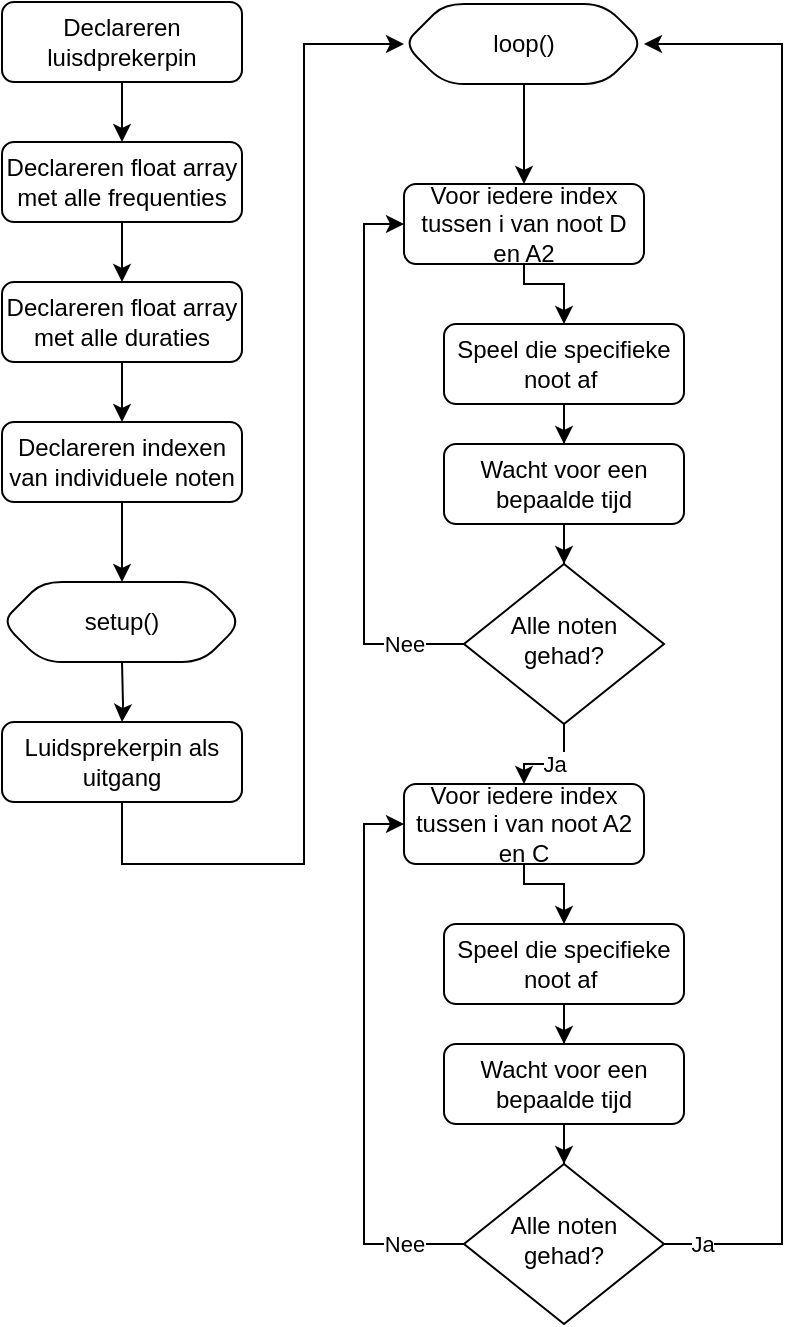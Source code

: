 <mxfile version="16.5.1" type="device"><diagram id="C5RBs43oDa-KdzZeNtuy" name="Page-1"><mxGraphModel dx="702" dy="905" grid="1" gridSize="10" guides="1" tooltips="1" connect="1" arrows="1" fold="1" page="1" pageScale="1" pageWidth="827" pageHeight="1169" math="0" shadow="0"><root><mxCell id="WIyWlLk6GJQsqaUBKTNV-0"/><mxCell id="WIyWlLk6GJQsqaUBKTNV-1" parent="WIyWlLk6GJQsqaUBKTNV-0"/><mxCell id="mGlGTWSdZa69gXoQCN-1-30" value="" style="edgeStyle=orthogonalEdgeStyle;rounded=0;orthogonalLoop=1;jettySize=auto;html=1;" parent="WIyWlLk6GJQsqaUBKTNV-1" source="mGlGTWSdZa69gXoQCN-1-0" target="mGlGTWSdZa69gXoQCN-1-3" edge="1"><mxGeometry relative="1" as="geometry"/></mxCell><mxCell id="mGlGTWSdZa69gXoQCN-1-0" value="Declareren luisdprekerpin" style="rounded=1;whiteSpace=wrap;html=1;fontSize=12;glass=0;strokeWidth=1;shadow=0;" parent="WIyWlLk6GJQsqaUBKTNV-1" vertex="1"><mxGeometry x="140" y="89" width="120" height="40" as="geometry"/></mxCell><mxCell id="mGlGTWSdZa69gXoQCN-1-31" value="" style="edgeStyle=orthogonalEdgeStyle;rounded=0;orthogonalLoop=1;jettySize=auto;html=1;" parent="WIyWlLk6GJQsqaUBKTNV-1" source="mGlGTWSdZa69gXoQCN-1-3" target="mGlGTWSdZa69gXoQCN-1-4" edge="1"><mxGeometry relative="1" as="geometry"/></mxCell><mxCell id="mGlGTWSdZa69gXoQCN-1-3" value="Declareren float array met alle frequenties" style="rounded=1;whiteSpace=wrap;html=1;fontSize=12;glass=0;strokeWidth=1;shadow=0;" parent="WIyWlLk6GJQsqaUBKTNV-1" vertex="1"><mxGeometry x="140" y="159" width="120" height="40" as="geometry"/></mxCell><mxCell id="mGlGTWSdZa69gXoQCN-1-32" value="" style="edgeStyle=orthogonalEdgeStyle;rounded=0;orthogonalLoop=1;jettySize=auto;html=1;" parent="WIyWlLk6GJQsqaUBKTNV-1" source="mGlGTWSdZa69gXoQCN-1-4" target="mGlGTWSdZa69gXoQCN-1-5" edge="1"><mxGeometry relative="1" as="geometry"/></mxCell><mxCell id="mGlGTWSdZa69gXoQCN-1-4" value="Declareren float array met alle duraties" style="rounded=1;whiteSpace=wrap;html=1;fontSize=12;glass=0;strokeWidth=1;shadow=0;" parent="WIyWlLk6GJQsqaUBKTNV-1" vertex="1"><mxGeometry x="140" y="229" width="120" height="40" as="geometry"/></mxCell><mxCell id="mGlGTWSdZa69gXoQCN-1-33" value="" style="edgeStyle=orthogonalEdgeStyle;rounded=0;orthogonalLoop=1;jettySize=auto;html=1;" parent="WIyWlLk6GJQsqaUBKTNV-1" source="mGlGTWSdZa69gXoQCN-1-5" edge="1"><mxGeometry relative="1" as="geometry"><mxPoint x="200" y="379" as="targetPoint"/></mxGeometry></mxCell><mxCell id="mGlGTWSdZa69gXoQCN-1-5" value="Declareren indexen van individuele noten" style="rounded=1;whiteSpace=wrap;html=1;fontSize=12;glass=0;strokeWidth=1;shadow=0;" parent="WIyWlLk6GJQsqaUBKTNV-1" vertex="1"><mxGeometry x="140" y="299" width="120" height="40" as="geometry"/></mxCell><mxCell id="mGlGTWSdZa69gXoQCN-1-34" value="" style="edgeStyle=orthogonalEdgeStyle;rounded=0;orthogonalLoop=1;jettySize=auto;html=1;" parent="WIyWlLk6GJQsqaUBKTNV-1" target="mGlGTWSdZa69gXoQCN-1-7" edge="1"><mxGeometry relative="1" as="geometry"><mxPoint x="200" y="419" as="sourcePoint"/></mxGeometry></mxCell><mxCell id="mGlGTWSdZa69gXoQCN-1-7" value="Luidsprekerpin als uitgang" style="rounded=1;whiteSpace=wrap;html=1;fontSize=12;glass=0;strokeWidth=1;shadow=0;" parent="WIyWlLk6GJQsqaUBKTNV-1" vertex="1"><mxGeometry x="140" y="449" width="120" height="40" as="geometry"/></mxCell><mxCell id="mGlGTWSdZa69gXoQCN-1-40" style="edgeStyle=orthogonalEdgeStyle;rounded=0;orthogonalLoop=1;jettySize=auto;html=1;entryX=0.5;entryY=0;entryDx=0;entryDy=0;" parent="WIyWlLk6GJQsqaUBKTNV-1" source="mGlGTWSdZa69gXoQCN-1-8" target="mGlGTWSdZa69gXoQCN-1-13" edge="1"><mxGeometry relative="1" as="geometry"/></mxCell><mxCell id="mGlGTWSdZa69gXoQCN-1-8" value="loop()" style="shape=hexagon;perimeter=hexagonPerimeter2;whiteSpace=wrap;html=1;fixedSize=1;rounded=1;glass=0;strokeWidth=1;shadow=0;" parent="WIyWlLk6GJQsqaUBKTNV-1" vertex="1"><mxGeometry x="341" y="90" width="120" height="40" as="geometry"/></mxCell><mxCell id="mGlGTWSdZa69gXoQCN-1-41" style="edgeStyle=orthogonalEdgeStyle;rounded=0;orthogonalLoop=1;jettySize=auto;html=1;entryX=0.5;entryY=0;entryDx=0;entryDy=0;" parent="WIyWlLk6GJQsqaUBKTNV-1" source="mGlGTWSdZa69gXoQCN-1-13" target="mGlGTWSdZa69gXoQCN-1-14" edge="1"><mxGeometry relative="1" as="geometry"><Array as="points"><mxPoint x="401" y="230"/><mxPoint x="421" y="230"/></Array></mxGeometry></mxCell><mxCell id="mGlGTWSdZa69gXoQCN-1-13" value="Voor iedere index tussen i van noot D en A2" style="rounded=1;whiteSpace=wrap;html=1;fontSize=12;glass=0;strokeWidth=1;shadow=0;" parent="WIyWlLk6GJQsqaUBKTNV-1" vertex="1"><mxGeometry x="341" y="180" width="120" height="40" as="geometry"/></mxCell><mxCell id="mGlGTWSdZa69gXoQCN-1-42" style="edgeStyle=orthogonalEdgeStyle;rounded=0;orthogonalLoop=1;jettySize=auto;html=1;" parent="WIyWlLk6GJQsqaUBKTNV-1" source="mGlGTWSdZa69gXoQCN-1-14" target="mGlGTWSdZa69gXoQCN-1-15" edge="1"><mxGeometry relative="1" as="geometry"/></mxCell><mxCell id="mGlGTWSdZa69gXoQCN-1-14" value="Speel die specifieke noot af&amp;nbsp;" style="rounded=1;whiteSpace=wrap;html=1;fontSize=12;glass=0;strokeWidth=1;shadow=0;" parent="WIyWlLk6GJQsqaUBKTNV-1" vertex="1"><mxGeometry x="361" y="250" width="120" height="40" as="geometry"/></mxCell><mxCell id="mGlGTWSdZa69gXoQCN-1-43" style="edgeStyle=orthogonalEdgeStyle;rounded=0;orthogonalLoop=1;jettySize=auto;html=1;entryX=0.5;entryY=0;entryDx=0;entryDy=0;" parent="WIyWlLk6GJQsqaUBKTNV-1" source="mGlGTWSdZa69gXoQCN-1-15" target="mGlGTWSdZa69gXoQCN-1-16" edge="1"><mxGeometry relative="1" as="geometry"/></mxCell><mxCell id="mGlGTWSdZa69gXoQCN-1-15" value="Wacht voor een bepaalde tijd" style="rounded=1;whiteSpace=wrap;html=1;fontSize=12;glass=0;strokeWidth=1;shadow=0;" parent="WIyWlLk6GJQsqaUBKTNV-1" vertex="1"><mxGeometry x="361" y="310" width="120" height="40" as="geometry"/></mxCell><mxCell id="mGlGTWSdZa69gXoQCN-1-22" value="Ja" style="edgeStyle=orthogonalEdgeStyle;rounded=0;orthogonalLoop=1;jettySize=auto;html=1;entryX=0.5;entryY=0;entryDx=0;entryDy=0;" parent="WIyWlLk6GJQsqaUBKTNV-1" source="mGlGTWSdZa69gXoQCN-1-16" edge="1" target="NDbryH2t6IntMjhXygxL-2"><mxGeometry relative="1" as="geometry"><mxPoint x="421" y="480" as="targetPoint"/></mxGeometry></mxCell><mxCell id="mGlGTWSdZa69gXoQCN-1-16" value="Alle noten gehad?" style="rhombus;whiteSpace=wrap;html=1;shadow=0;fontFamily=Helvetica;fontSize=12;align=center;strokeWidth=1;spacing=6;spacingTop=-4;" parent="WIyWlLk6GJQsqaUBKTNV-1" vertex="1"><mxGeometry x="371" y="370" width="100" height="80" as="geometry"/></mxCell><mxCell id="mGlGTWSdZa69gXoQCN-1-38" value="" style="edgeStyle=orthogonalEdgeStyle;rounded=0;orthogonalLoop=1;jettySize=auto;html=1;exitX=0.5;exitY=1;exitDx=0;exitDy=0;" parent="WIyWlLk6GJQsqaUBKTNV-1" source="mGlGTWSdZa69gXoQCN-1-7" target="mGlGTWSdZa69gXoQCN-1-8" edge="1"><mxGeometry relative="1" as="geometry"><Array as="points"><mxPoint x="200" y="520"/><mxPoint x="291" y="520"/><mxPoint x="291" y="110"/></Array><mxPoint x="260" y="620" as="sourcePoint"/></mxGeometry></mxCell><mxCell id="mGlGTWSdZa69gXoQCN-1-25" value="Nee" style="edgeStyle=orthogonalEdgeStyle;rounded=0;orthogonalLoop=1;jettySize=auto;html=1;entryX=0;entryY=0.5;entryDx=0;entryDy=0;exitX=0;exitY=0.5;exitDx=0;exitDy=0;" parent="WIyWlLk6GJQsqaUBKTNV-1" source="mGlGTWSdZa69gXoQCN-1-16" target="mGlGTWSdZa69gXoQCN-1-13" edge="1"><mxGeometry x="-0.786" relative="1" as="geometry"><Array as="points"><mxPoint x="321" y="410"/><mxPoint x="321" y="200"/></Array><mxPoint as="offset"/></mxGeometry></mxCell><mxCell id="NDbryH2t6IntMjhXygxL-0" value="setup()" style="shape=hexagon;perimeter=hexagonPerimeter2;whiteSpace=wrap;html=1;fixedSize=1;rounded=1;glass=0;strokeWidth=1;shadow=0;" vertex="1" parent="WIyWlLk6GJQsqaUBKTNV-1"><mxGeometry x="140" y="379" width="120" height="40" as="geometry"/></mxCell><mxCell id="NDbryH2t6IntMjhXygxL-1" style="edgeStyle=orthogonalEdgeStyle;rounded=0;orthogonalLoop=1;jettySize=auto;html=1;entryX=0.5;entryY=0;entryDx=0;entryDy=0;" edge="1" parent="WIyWlLk6GJQsqaUBKTNV-1" source="NDbryH2t6IntMjhXygxL-2" target="NDbryH2t6IntMjhXygxL-4"><mxGeometry relative="1" as="geometry"><Array as="points"><mxPoint x="401" y="530"/><mxPoint x="421" y="530"/></Array></mxGeometry></mxCell><mxCell id="NDbryH2t6IntMjhXygxL-2" value="Voor iedere index tussen i van noot A2 en C" style="rounded=1;whiteSpace=wrap;html=1;fontSize=12;glass=0;strokeWidth=1;shadow=0;" vertex="1" parent="WIyWlLk6GJQsqaUBKTNV-1"><mxGeometry x="341" y="480" width="120" height="40" as="geometry"/></mxCell><mxCell id="NDbryH2t6IntMjhXygxL-3" style="edgeStyle=orthogonalEdgeStyle;rounded=0;orthogonalLoop=1;jettySize=auto;html=1;" edge="1" parent="WIyWlLk6GJQsqaUBKTNV-1" source="NDbryH2t6IntMjhXygxL-4" target="NDbryH2t6IntMjhXygxL-6"><mxGeometry relative="1" as="geometry"/></mxCell><mxCell id="NDbryH2t6IntMjhXygxL-4" value="Speel die specifieke noot af&amp;nbsp;" style="rounded=1;whiteSpace=wrap;html=1;fontSize=12;glass=0;strokeWidth=1;shadow=0;" vertex="1" parent="WIyWlLk6GJQsqaUBKTNV-1"><mxGeometry x="361" y="550" width="120" height="40" as="geometry"/></mxCell><mxCell id="NDbryH2t6IntMjhXygxL-5" style="edgeStyle=orthogonalEdgeStyle;rounded=0;orthogonalLoop=1;jettySize=auto;html=1;entryX=0.5;entryY=0;entryDx=0;entryDy=0;" edge="1" parent="WIyWlLk6GJQsqaUBKTNV-1" source="NDbryH2t6IntMjhXygxL-6" target="NDbryH2t6IntMjhXygxL-7"><mxGeometry relative="1" as="geometry"/></mxCell><mxCell id="NDbryH2t6IntMjhXygxL-6" value="Wacht voor een bepaalde tijd" style="rounded=1;whiteSpace=wrap;html=1;fontSize=12;glass=0;strokeWidth=1;shadow=0;" vertex="1" parent="WIyWlLk6GJQsqaUBKTNV-1"><mxGeometry x="361" y="610" width="120" height="40" as="geometry"/></mxCell><mxCell id="NDbryH2t6IntMjhXygxL-9" value="Ja" style="edgeStyle=orthogonalEdgeStyle;rounded=0;orthogonalLoop=1;jettySize=auto;html=1;entryX=1;entryY=0.5;entryDx=0;entryDy=0;" edge="1" parent="WIyWlLk6GJQsqaUBKTNV-1" source="NDbryH2t6IntMjhXygxL-7" target="mGlGTWSdZa69gXoQCN-1-8"><mxGeometry x="-0.948" relative="1" as="geometry"><Array as="points"><mxPoint x="530" y="710"/><mxPoint x="530" y="110"/></Array><mxPoint as="offset"/></mxGeometry></mxCell><mxCell id="NDbryH2t6IntMjhXygxL-7" value="Alle noten gehad?" style="rhombus;whiteSpace=wrap;html=1;shadow=0;fontFamily=Helvetica;fontSize=12;align=center;strokeWidth=1;spacing=6;spacingTop=-4;" vertex="1" parent="WIyWlLk6GJQsqaUBKTNV-1"><mxGeometry x="371" y="670" width="100" height="80" as="geometry"/></mxCell><mxCell id="NDbryH2t6IntMjhXygxL-8" value="Nee" style="edgeStyle=orthogonalEdgeStyle;rounded=0;orthogonalLoop=1;jettySize=auto;html=1;entryX=0;entryY=0.5;entryDx=0;entryDy=0;exitX=0;exitY=0.5;exitDx=0;exitDy=0;" edge="1" parent="WIyWlLk6GJQsqaUBKTNV-1" source="NDbryH2t6IntMjhXygxL-7" target="NDbryH2t6IntMjhXygxL-2"><mxGeometry x="-0.786" relative="1" as="geometry"><Array as="points"><mxPoint x="321" y="710"/><mxPoint x="321" y="500"/></Array><mxPoint as="offset"/></mxGeometry></mxCell></root></mxGraphModel></diagram></mxfile>